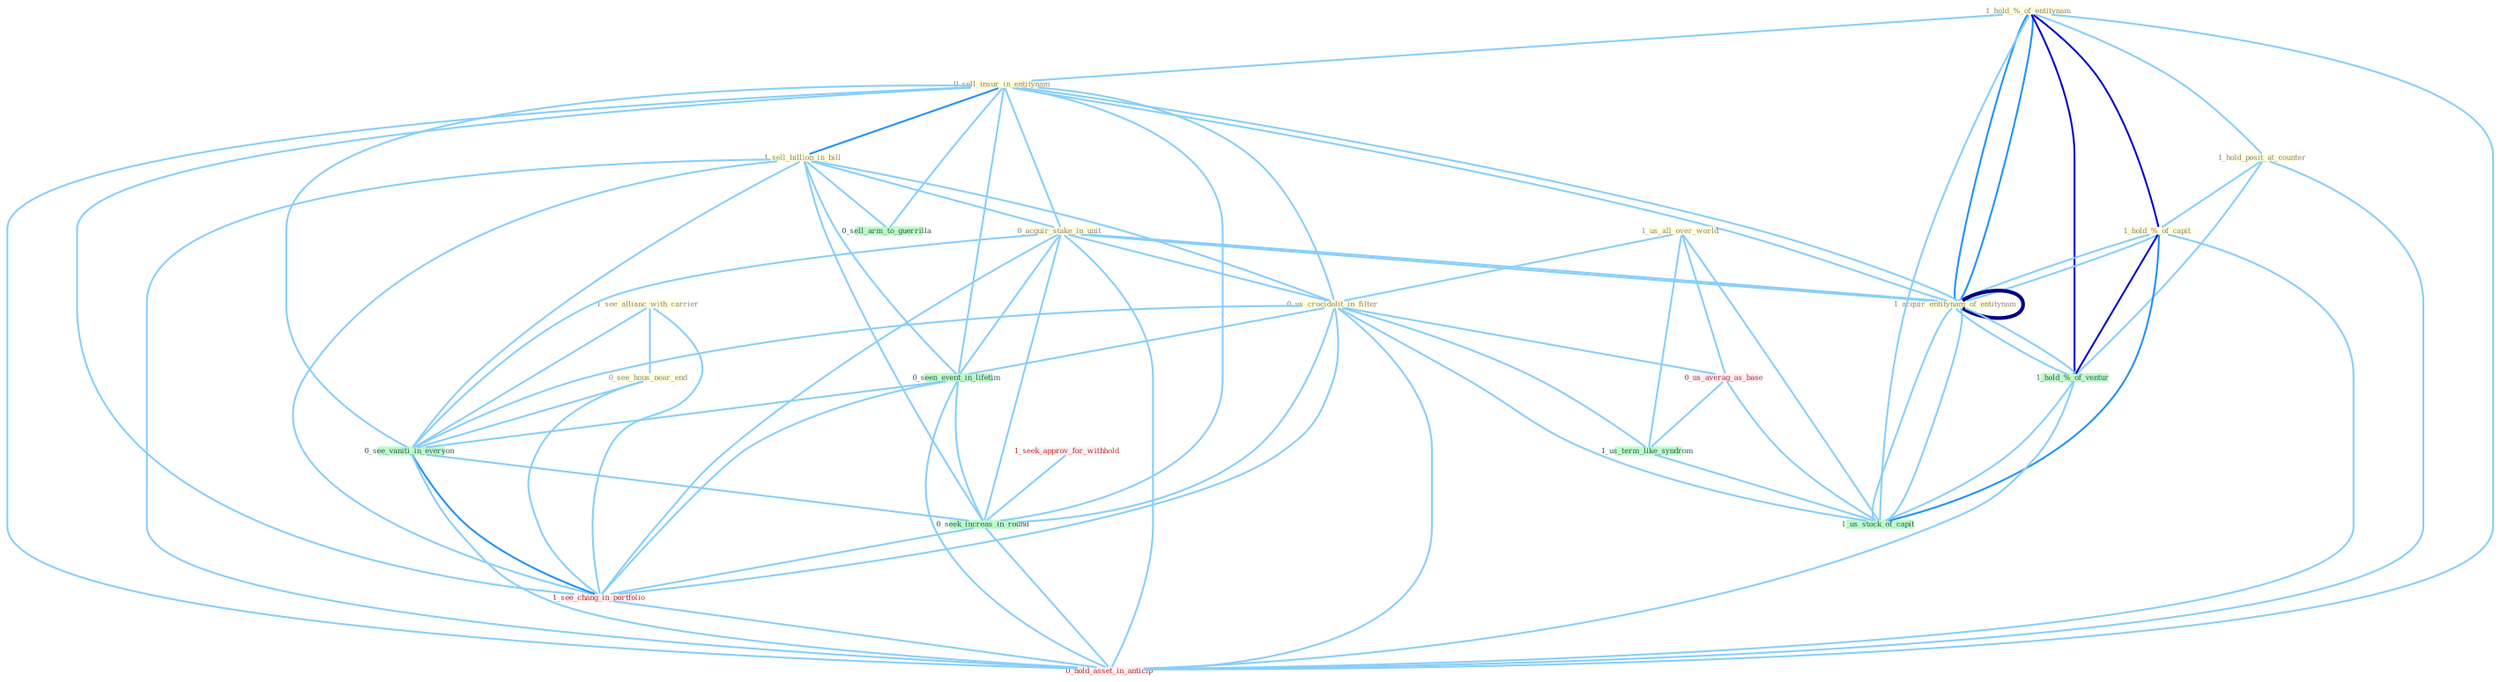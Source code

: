 Graph G{ 
    node
    [shape=polygon,style=filled,width=.5,height=.06,color="#BDFCC9",fixedsize=true,fontsize=4,
    fontcolor="#2f4f4f"];
    {node
    [color="#ffffe0", fontcolor="#8b7d6b"] "1_hold_%_of_entitynam " "0_sell_insur_in_entitynam " "1_hold_posit_at_counter " "1_hold_%_of_capit " "1_sell_billion_in_bill " "1_see_allianc_with_carrier " "0_see_hous_near_end " "0_acquir_stake_in_unit " "1_acquir_entitynam_of_entitynam " "1_us_all_over_world " "0_us_crocidolit_in_filter " "1_acquir_entitynam_of_entitynam "}
{node [color="#fff0f5", fontcolor="#b22222"] "0_us_averag_as_base " "1_seek_approv_for_withhold " "1_see_chang_in_portfolio " "0_hold_asset_in_anticip "}
edge [color="#B0E2FF"];

	"1_hold_%_of_entitynam " -- "0_sell_insur_in_entitynam " [w="1", color="#87cefa" ];
	"1_hold_%_of_entitynam " -- "1_hold_posit_at_counter " [w="1", color="#87cefa" ];
	"1_hold_%_of_entitynam " -- "1_hold_%_of_capit " [w="3", color="#0000cd" , len=0.6];
	"1_hold_%_of_entitynam " -- "1_acquir_entitynam_of_entitynam " [w="2", color="#1e90ff" , len=0.8];
	"1_hold_%_of_entitynam " -- "1_acquir_entitynam_of_entitynam " [w="2", color="#1e90ff" , len=0.8];
	"1_hold_%_of_entitynam " -- "1_hold_%_of_ventur " [w="3", color="#0000cd" , len=0.6];
	"1_hold_%_of_entitynam " -- "1_us_stock_of_capit " [w="1", color="#87cefa" ];
	"1_hold_%_of_entitynam " -- "0_hold_asset_in_anticip " [w="1", color="#87cefa" ];
	"0_sell_insur_in_entitynam " -- "1_sell_billion_in_bill " [w="2", color="#1e90ff" , len=0.8];
	"0_sell_insur_in_entitynam " -- "0_acquir_stake_in_unit " [w="1", color="#87cefa" ];
	"0_sell_insur_in_entitynam " -- "1_acquir_entitynam_of_entitynam " [w="1", color="#87cefa" ];
	"0_sell_insur_in_entitynam " -- "0_us_crocidolit_in_filter " [w="1", color="#87cefa" ];
	"0_sell_insur_in_entitynam " -- "1_acquir_entitynam_of_entitynam " [w="1", color="#87cefa" ];
	"0_sell_insur_in_entitynam " -- "0_seen_event_in_lifetim " [w="1", color="#87cefa" ];
	"0_sell_insur_in_entitynam " -- "0_see_vaniti_in_everyon " [w="1", color="#87cefa" ];
	"0_sell_insur_in_entitynam " -- "0_sell_arm_to_guerrilla " [w="1", color="#87cefa" ];
	"0_sell_insur_in_entitynam " -- "0_seek_increas_in_round " [w="1", color="#87cefa" ];
	"0_sell_insur_in_entitynam " -- "1_see_chang_in_portfolio " [w="1", color="#87cefa" ];
	"0_sell_insur_in_entitynam " -- "0_hold_asset_in_anticip " [w="1", color="#87cefa" ];
	"1_hold_posit_at_counter " -- "1_hold_%_of_capit " [w="1", color="#87cefa" ];
	"1_hold_posit_at_counter " -- "1_hold_%_of_ventur " [w="1", color="#87cefa" ];
	"1_hold_posit_at_counter " -- "0_hold_asset_in_anticip " [w="1", color="#87cefa" ];
	"1_hold_%_of_capit " -- "1_acquir_entitynam_of_entitynam " [w="1", color="#87cefa" ];
	"1_hold_%_of_capit " -- "1_acquir_entitynam_of_entitynam " [w="1", color="#87cefa" ];
	"1_hold_%_of_capit " -- "1_hold_%_of_ventur " [w="3", color="#0000cd" , len=0.6];
	"1_hold_%_of_capit " -- "1_us_stock_of_capit " [w="2", color="#1e90ff" , len=0.8];
	"1_hold_%_of_capit " -- "0_hold_asset_in_anticip " [w="1", color="#87cefa" ];
	"1_sell_billion_in_bill " -- "0_acquir_stake_in_unit " [w="1", color="#87cefa" ];
	"1_sell_billion_in_bill " -- "0_us_crocidolit_in_filter " [w="1", color="#87cefa" ];
	"1_sell_billion_in_bill " -- "0_seen_event_in_lifetim " [w="1", color="#87cefa" ];
	"1_sell_billion_in_bill " -- "0_see_vaniti_in_everyon " [w="1", color="#87cefa" ];
	"1_sell_billion_in_bill " -- "0_sell_arm_to_guerrilla " [w="1", color="#87cefa" ];
	"1_sell_billion_in_bill " -- "0_seek_increas_in_round " [w="1", color="#87cefa" ];
	"1_sell_billion_in_bill " -- "1_see_chang_in_portfolio " [w="1", color="#87cefa" ];
	"1_sell_billion_in_bill " -- "0_hold_asset_in_anticip " [w="1", color="#87cefa" ];
	"1_see_allianc_with_carrier " -- "0_see_hous_near_end " [w="1", color="#87cefa" ];
	"1_see_allianc_with_carrier " -- "0_see_vaniti_in_everyon " [w="1", color="#87cefa" ];
	"1_see_allianc_with_carrier " -- "1_see_chang_in_portfolio " [w="1", color="#87cefa" ];
	"0_see_hous_near_end " -- "0_see_vaniti_in_everyon " [w="1", color="#87cefa" ];
	"0_see_hous_near_end " -- "1_see_chang_in_portfolio " [w="1", color="#87cefa" ];
	"0_acquir_stake_in_unit " -- "1_acquir_entitynam_of_entitynam " [w="1", color="#87cefa" ];
	"0_acquir_stake_in_unit " -- "0_us_crocidolit_in_filter " [w="1", color="#87cefa" ];
	"0_acquir_stake_in_unit " -- "1_acquir_entitynam_of_entitynam " [w="1", color="#87cefa" ];
	"0_acquir_stake_in_unit " -- "0_seen_event_in_lifetim " [w="1", color="#87cefa" ];
	"0_acquir_stake_in_unit " -- "0_see_vaniti_in_everyon " [w="1", color="#87cefa" ];
	"0_acquir_stake_in_unit " -- "0_seek_increas_in_round " [w="1", color="#87cefa" ];
	"0_acquir_stake_in_unit " -- "1_see_chang_in_portfolio " [w="1", color="#87cefa" ];
	"0_acquir_stake_in_unit " -- "0_hold_asset_in_anticip " [w="1", color="#87cefa" ];
	"1_acquir_entitynam_of_entitynam " -- "1_acquir_entitynam_of_entitynam " [w="4", style=bold, color="#000080", len=0.4];
	"1_acquir_entitynam_of_entitynam " -- "1_hold_%_of_ventur " [w="1", color="#87cefa" ];
	"1_acquir_entitynam_of_entitynam " -- "1_us_stock_of_capit " [w="1", color="#87cefa" ];
	"1_us_all_over_world " -- "0_us_crocidolit_in_filter " [w="1", color="#87cefa" ];
	"1_us_all_over_world " -- "0_us_averag_as_base " [w="1", color="#87cefa" ];
	"1_us_all_over_world " -- "1_us_term_like_syndrom " [w="1", color="#87cefa" ];
	"1_us_all_over_world " -- "1_us_stock_of_capit " [w="1", color="#87cefa" ];
	"0_us_crocidolit_in_filter " -- "0_seen_event_in_lifetim " [w="1", color="#87cefa" ];
	"0_us_crocidolit_in_filter " -- "0_us_averag_as_base " [w="1", color="#87cefa" ];
	"0_us_crocidolit_in_filter " -- "1_us_term_like_syndrom " [w="1", color="#87cefa" ];
	"0_us_crocidolit_in_filter " -- "0_see_vaniti_in_everyon " [w="1", color="#87cefa" ];
	"0_us_crocidolit_in_filter " -- "0_seek_increas_in_round " [w="1", color="#87cefa" ];
	"0_us_crocidolit_in_filter " -- "1_us_stock_of_capit " [w="1", color="#87cefa" ];
	"0_us_crocidolit_in_filter " -- "1_see_chang_in_portfolio " [w="1", color="#87cefa" ];
	"0_us_crocidolit_in_filter " -- "0_hold_asset_in_anticip " [w="1", color="#87cefa" ];
	"1_acquir_entitynam_of_entitynam " -- "1_hold_%_of_ventur " [w="1", color="#87cefa" ];
	"1_acquir_entitynam_of_entitynam " -- "1_us_stock_of_capit " [w="1", color="#87cefa" ];
	"0_seen_event_in_lifetim " -- "0_see_vaniti_in_everyon " [w="1", color="#87cefa" ];
	"0_seen_event_in_lifetim " -- "0_seek_increas_in_round " [w="1", color="#87cefa" ];
	"0_seen_event_in_lifetim " -- "1_see_chang_in_portfolio " [w="1", color="#87cefa" ];
	"0_seen_event_in_lifetim " -- "0_hold_asset_in_anticip " [w="1", color="#87cefa" ];
	"0_us_averag_as_base " -- "1_us_term_like_syndrom " [w="1", color="#87cefa" ];
	"0_us_averag_as_base " -- "1_us_stock_of_capit " [w="1", color="#87cefa" ];
	"1_us_term_like_syndrom " -- "1_us_stock_of_capit " [w="1", color="#87cefa" ];
	"1_seek_approv_for_withhold " -- "0_seek_increas_in_round " [w="1", color="#87cefa" ];
	"1_hold_%_of_ventur " -- "1_us_stock_of_capit " [w="1", color="#87cefa" ];
	"1_hold_%_of_ventur " -- "0_hold_asset_in_anticip " [w="1", color="#87cefa" ];
	"0_see_vaniti_in_everyon " -- "0_seek_increas_in_round " [w="1", color="#87cefa" ];
	"0_see_vaniti_in_everyon " -- "1_see_chang_in_portfolio " [w="2", color="#1e90ff" , len=0.8];
	"0_see_vaniti_in_everyon " -- "0_hold_asset_in_anticip " [w="1", color="#87cefa" ];
	"0_seek_increas_in_round " -- "1_see_chang_in_portfolio " [w="1", color="#87cefa" ];
	"0_seek_increas_in_round " -- "0_hold_asset_in_anticip " [w="1", color="#87cefa" ];
	"1_see_chang_in_portfolio " -- "0_hold_asset_in_anticip " [w="1", color="#87cefa" ];
}